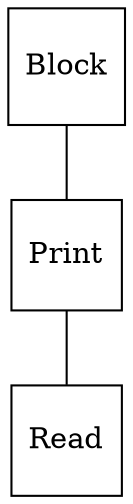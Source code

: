 graph g {
n0 [label = "Block", shape="square"]
n1 [label = "Print", shape="square"]
n2 [label = "Read", shape="square"]

"n1" -- "n2"
"n0" -- "n1"
}